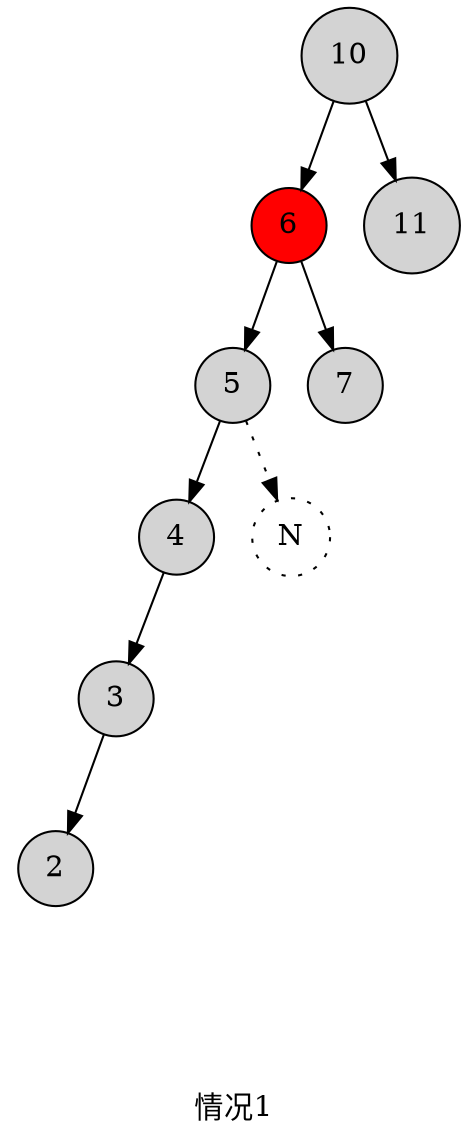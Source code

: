 digraph g{
    node[shape=circle style="filled"]
    label="情况1";
    1,2,3,4,5,6,7,8,44;
    2[fillcolor="red"];
    44[label="N" style="dotted"]
    node[style="invis"];
    1->{2,3};
    2->{4};
    2->{5};
    4->6->7->8;
    4->44[style="dotted"];
    edge [style="invis"];
    6->66;
    7->77;
    8->88;
    1[label=10];
    2[label=6];
    3[label=11];
    4[label=5];
    5[label=7];
    6[label=4];
    7[label=3];
    8[label=2];
}
